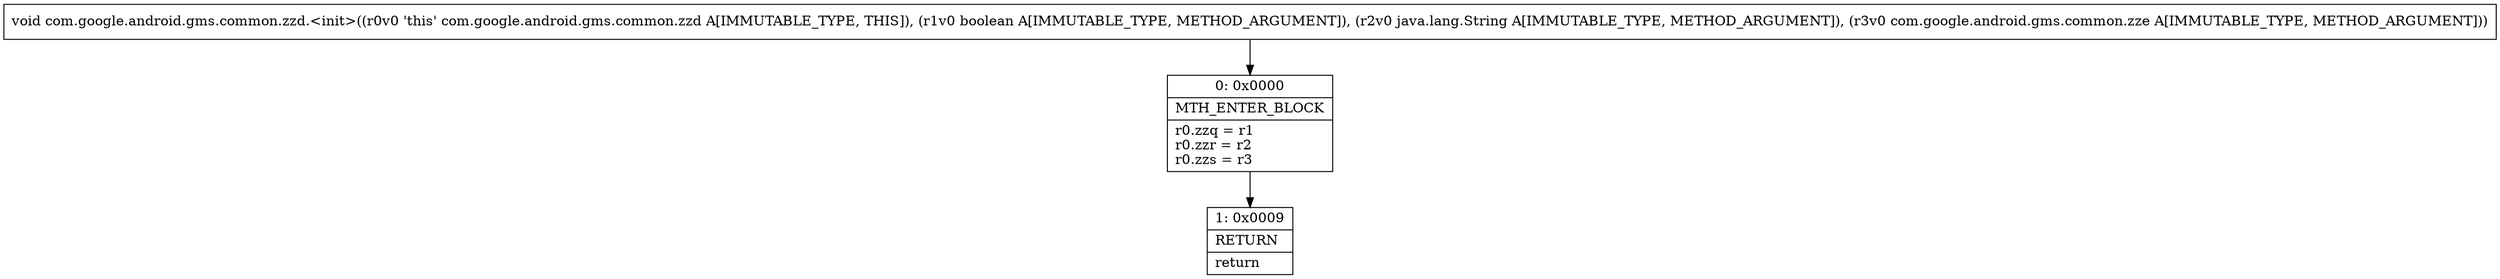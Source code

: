 digraph "CFG forcom.google.android.gms.common.zzd.\<init\>(ZLjava\/lang\/String;Lcom\/google\/android\/gms\/common\/zze;)V" {
Node_0 [shape=record,label="{0\:\ 0x0000|MTH_ENTER_BLOCK\l|r0.zzq = r1\lr0.zzr = r2\lr0.zzs = r3\l}"];
Node_1 [shape=record,label="{1\:\ 0x0009|RETURN\l|return\l}"];
MethodNode[shape=record,label="{void com.google.android.gms.common.zzd.\<init\>((r0v0 'this' com.google.android.gms.common.zzd A[IMMUTABLE_TYPE, THIS]), (r1v0 boolean A[IMMUTABLE_TYPE, METHOD_ARGUMENT]), (r2v0 java.lang.String A[IMMUTABLE_TYPE, METHOD_ARGUMENT]), (r3v0 com.google.android.gms.common.zze A[IMMUTABLE_TYPE, METHOD_ARGUMENT])) }"];
MethodNode -> Node_0;
Node_0 -> Node_1;
}

